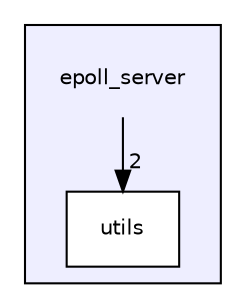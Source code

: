 digraph "/home/runner/work/OPIChat/OPIChat/epoll_server" {
  compound=true
  node [ fontsize="10", fontname="Helvetica"];
  edge [ labelfontsize="10", labelfontname="Helvetica"];
  subgraph clusterdir_470fe0cbde14ba725ebad33d05006085 {
    graph [ bgcolor="#eeeeff", pencolor="black", label="" URL="dir_470fe0cbde14ba725ebad33d05006085.html"];
    dir_470fe0cbde14ba725ebad33d05006085 [shape=plaintext label="epoll_server"];
    dir_f1626d82471a94bff2ff0f7ea69a055e [shape=box label="utils" color="black" fillcolor="white" style="filled" URL="dir_f1626d82471a94bff2ff0f7ea69a055e.html"];
  }
  dir_470fe0cbde14ba725ebad33d05006085->dir_f1626d82471a94bff2ff0f7ea69a055e [headlabel="2", labeldistance=1.5 headhref="dir_000002_000003.html"];
}
